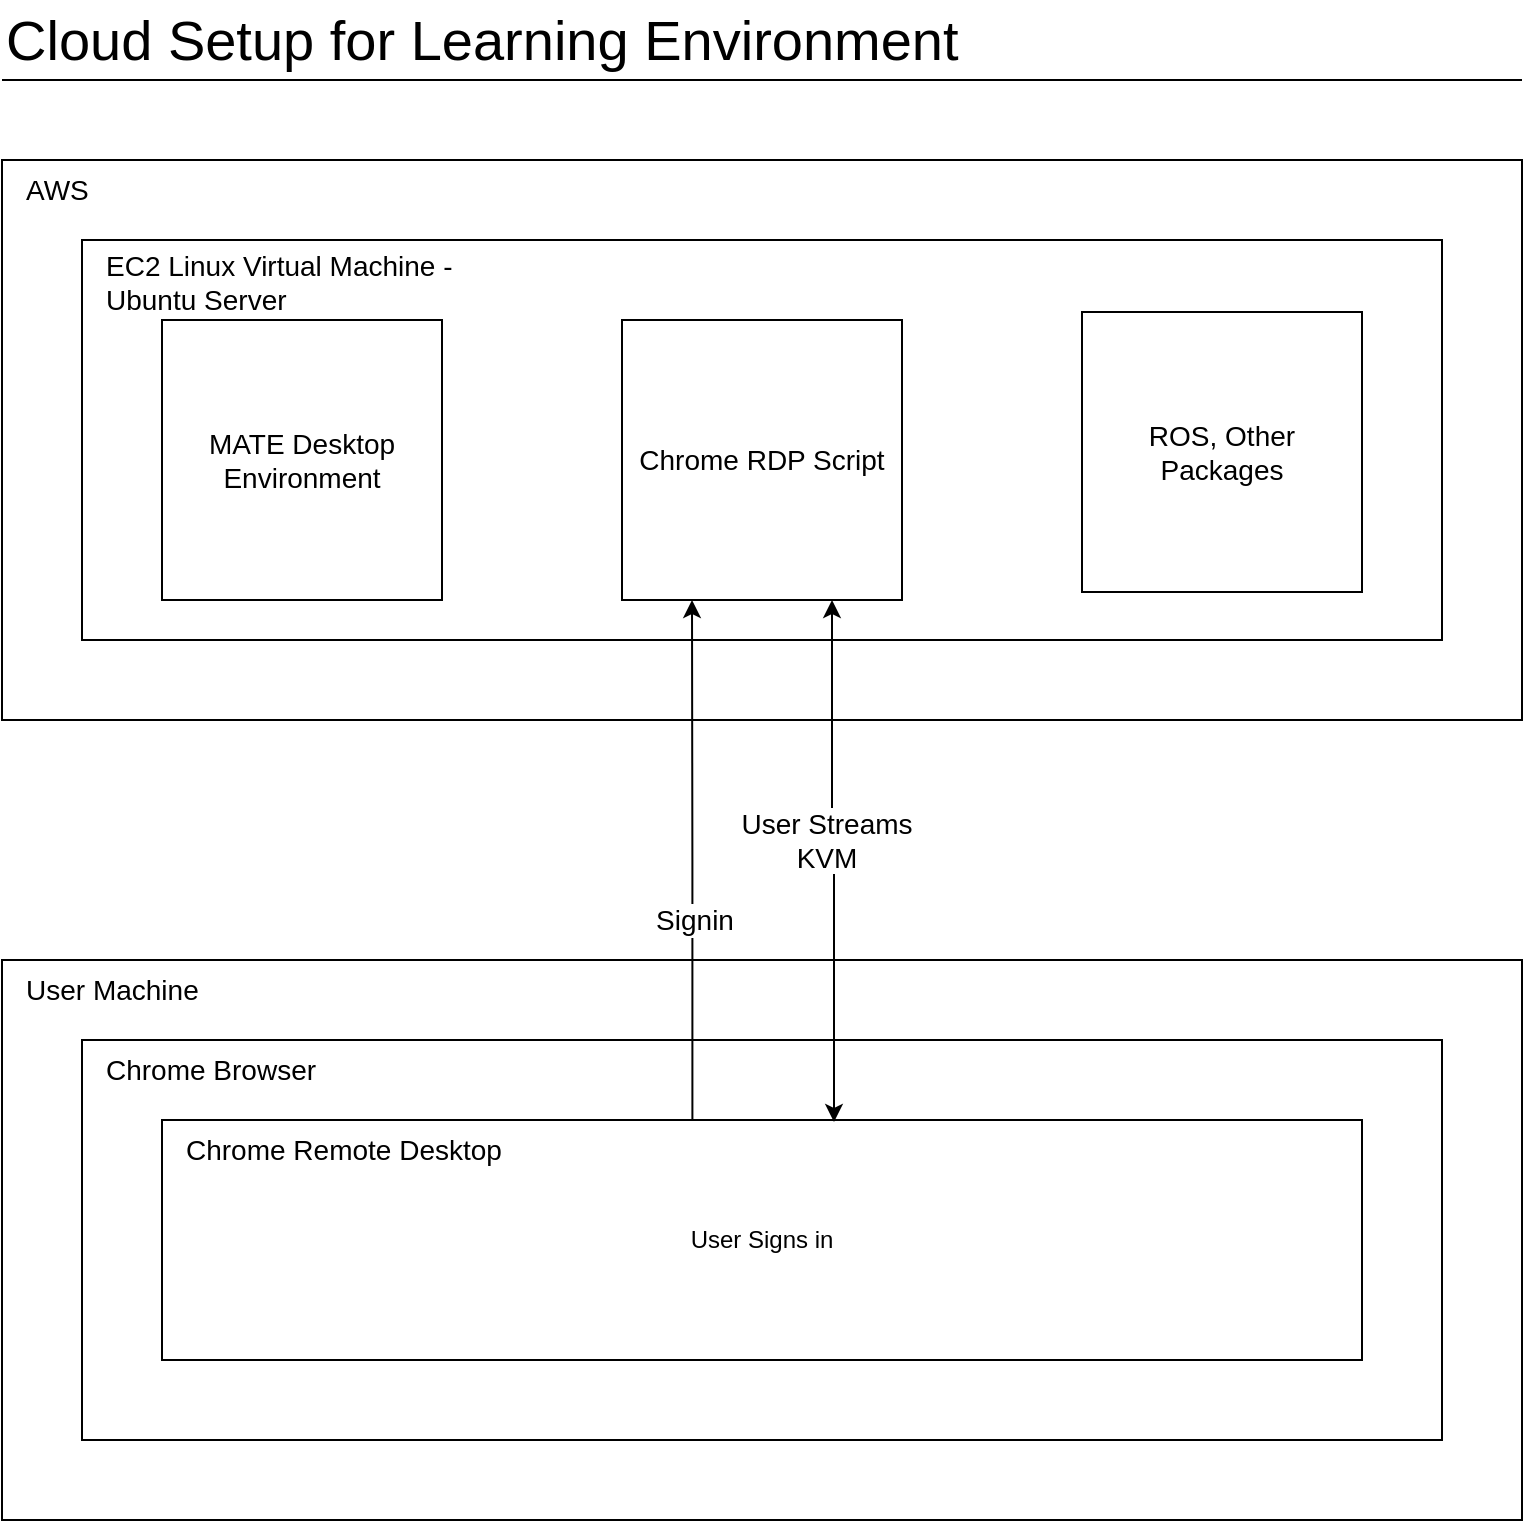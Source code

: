 <mxfile version="16.6.4" type="github">
  <diagram id="FiLudgv4UGmtYQNG53DB" name="Page-1">
    <mxGraphModel dx="1422" dy="783" grid="1" gridSize="10" guides="1" tooltips="1" connect="1" arrows="1" fold="1" page="1" pageScale="1" pageWidth="827" pageHeight="1169" math="0" shadow="0">
      <root>
        <mxCell id="0" />
        <mxCell id="1" parent="0" />
        <mxCell id="fCbCj9mszyti0dIkxIe6-2" value="" style="rounded=0;whiteSpace=wrap;html=1;" vertex="1" parent="1">
          <mxGeometry x="40" y="120" width="760" height="280" as="geometry" />
        </mxCell>
        <mxCell id="fCbCj9mszyti0dIkxIe6-3" value="" style="endArrow=none;html=1;rounded=0;" edge="1" parent="1">
          <mxGeometry width="50" height="50" relative="1" as="geometry">
            <mxPoint x="40" y="80" as="sourcePoint" />
            <mxPoint x="800" y="80" as="targetPoint" />
          </mxGeometry>
        </mxCell>
        <mxCell id="fCbCj9mszyti0dIkxIe6-4" value="Cloud Setup for Learning Environment" style="text;html=1;strokeColor=none;fillColor=none;align=left;verticalAlign=bottom;whiteSpace=wrap;rounded=0;fontStyle=0;fontSize=28;labelPosition=center;verticalLabelPosition=middle;" vertex="1" parent="1">
          <mxGeometry x="40" y="40" width="510" height="40" as="geometry" />
        </mxCell>
        <mxCell id="fCbCj9mszyti0dIkxIe6-5" value="AWS" style="text;html=1;strokeColor=none;fillColor=none;align=left;verticalAlign=middle;whiteSpace=wrap;rounded=0;fontSize=14;" vertex="1" parent="1">
          <mxGeometry x="50" y="120" width="120" height="30" as="geometry" />
        </mxCell>
        <mxCell id="fCbCj9mszyti0dIkxIe6-6" value="" style="rounded=0;whiteSpace=wrap;html=1;" vertex="1" parent="1">
          <mxGeometry x="80" y="160" width="680" height="200" as="geometry" />
        </mxCell>
        <mxCell id="fCbCj9mszyti0dIkxIe6-7" value="EC2 Linux Virtual Machine - Ubuntu Server" style="text;html=1;strokeColor=none;fillColor=none;align=left;verticalAlign=middle;whiteSpace=wrap;rounded=0;fontSize=14;" vertex="1" parent="1">
          <mxGeometry x="90" y="166" width="190" height="30" as="geometry" />
        </mxCell>
        <mxCell id="fCbCj9mszyti0dIkxIe6-8" value="MATE Desktop Environment" style="rounded=0;whiteSpace=wrap;html=1;fontSize=14;" vertex="1" parent="1">
          <mxGeometry x="120" y="200" width="140" height="140" as="geometry" />
        </mxCell>
        <mxCell id="fCbCj9mszyti0dIkxIe6-9" value="ROS, Other Packages" style="rounded=0;whiteSpace=wrap;html=1;fontSize=14;" vertex="1" parent="1">
          <mxGeometry x="580" y="196" width="140" height="140" as="geometry" />
        </mxCell>
        <mxCell id="fCbCj9mszyti0dIkxIe6-10" value="Chrome RDP Script" style="rounded=0;whiteSpace=wrap;html=1;fontSize=14;" vertex="1" parent="1">
          <mxGeometry x="350" y="200" width="140" height="140" as="geometry" />
        </mxCell>
        <mxCell id="fCbCj9mszyti0dIkxIe6-11" value="" style="rounded=0;whiteSpace=wrap;html=1;" vertex="1" parent="1">
          <mxGeometry x="40" y="520" width="760" height="280" as="geometry" />
        </mxCell>
        <mxCell id="fCbCj9mszyti0dIkxIe6-12" value="User Machine" style="text;html=1;strokeColor=none;fillColor=none;align=left;verticalAlign=middle;whiteSpace=wrap;rounded=0;fontSize=14;" vertex="1" parent="1">
          <mxGeometry x="50" y="520" width="120" height="30" as="geometry" />
        </mxCell>
        <mxCell id="fCbCj9mszyti0dIkxIe6-13" value="" style="rounded=0;whiteSpace=wrap;html=1;" vertex="1" parent="1">
          <mxGeometry x="80" y="560" width="680" height="200" as="geometry" />
        </mxCell>
        <mxCell id="fCbCj9mszyti0dIkxIe6-14" value="Chrome Browser" style="text;html=1;strokeColor=none;fillColor=none;align=left;verticalAlign=middle;whiteSpace=wrap;rounded=0;fontSize=14;" vertex="1" parent="1">
          <mxGeometry x="90" y="560" width="190" height="30" as="geometry" />
        </mxCell>
        <mxCell id="fCbCj9mszyti0dIkxIe6-17" style="edgeStyle=orthogonalEdgeStyle;rounded=0;orthogonalLoop=1;jettySize=auto;html=1;fontSize=14;entryX=0.25;entryY=1;entryDx=0;entryDy=0;exitX=0.442;exitY=0;exitDx=0;exitDy=0;exitPerimeter=0;" edge="1" parent="1" source="fCbCj9mszyti0dIkxIe6-15" target="fCbCj9mszyti0dIkxIe6-10">
          <mxGeometry relative="1" as="geometry" />
        </mxCell>
        <mxCell id="fCbCj9mszyti0dIkxIe6-20" value="Signin" style="edgeLabel;html=1;align=center;verticalAlign=middle;resizable=0;points=[];fontSize=14;" vertex="1" connectable="0" parent="fCbCj9mszyti0dIkxIe6-17">
          <mxGeometry x="-0.178" y="-1" relative="1" as="geometry">
            <mxPoint y="7" as="offset" />
          </mxGeometry>
        </mxCell>
        <mxCell id="fCbCj9mszyti0dIkxIe6-15" value="User Signs in" style="rounded=0;whiteSpace=wrap;html=1;" vertex="1" parent="1">
          <mxGeometry x="120" y="600" width="600" height="120" as="geometry" />
        </mxCell>
        <mxCell id="fCbCj9mszyti0dIkxIe6-16" value="Chrome Remote Desktop" style="text;html=1;strokeColor=none;fillColor=none;align=left;verticalAlign=middle;whiteSpace=wrap;rounded=0;fontSize=14;" vertex="1" parent="1">
          <mxGeometry x="130" y="600" width="190" height="30" as="geometry" />
        </mxCell>
        <mxCell id="fCbCj9mszyti0dIkxIe6-18" style="edgeStyle=orthogonalEdgeStyle;rounded=0;orthogonalLoop=1;jettySize=auto;html=1;entryX=0.56;entryY=0.008;entryDx=0;entryDy=0;entryPerimeter=0;fontSize=14;exitX=0.75;exitY=1;exitDx=0;exitDy=0;startArrow=classic;startFill=1;" edge="1" parent="1" source="fCbCj9mszyti0dIkxIe6-10" target="fCbCj9mszyti0dIkxIe6-15">
          <mxGeometry relative="1" as="geometry" />
        </mxCell>
        <mxCell id="fCbCj9mszyti0dIkxIe6-19" value="&lt;div&gt;User Streams&lt;/div&gt;&lt;div&gt;KVM&lt;/div&gt;" style="edgeLabel;html=1;align=center;verticalAlign=middle;resizable=0;points=[];fontSize=14;" vertex="1" connectable="0" parent="fCbCj9mszyti0dIkxIe6-18">
          <mxGeometry x="-0.152" y="-3" relative="1" as="geometry">
            <mxPoint y="9" as="offset" />
          </mxGeometry>
        </mxCell>
      </root>
    </mxGraphModel>
  </diagram>
</mxfile>
